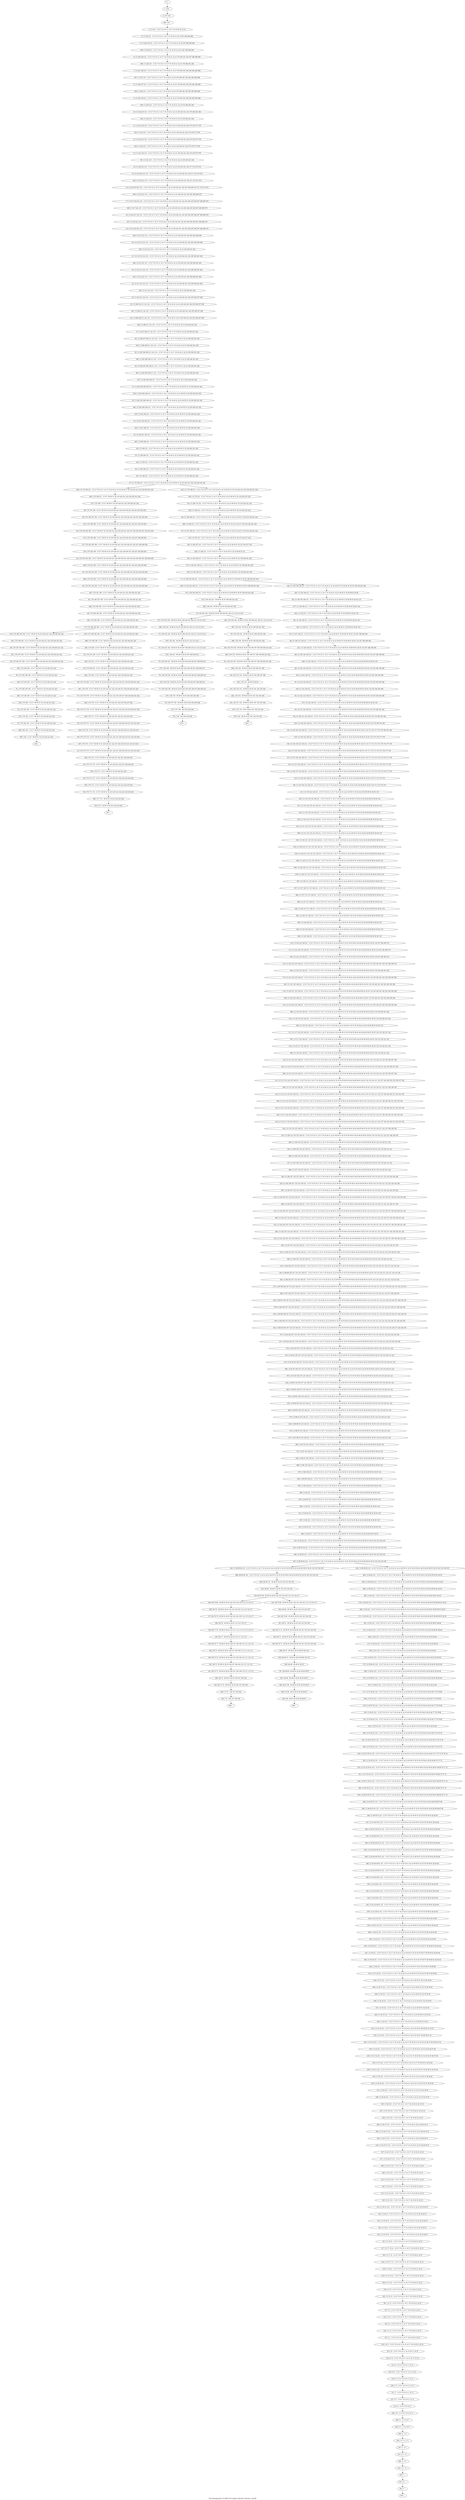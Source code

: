 digraph G {
graph [label="Tree-decomposition of width 9 for register allocator (function _atan2f)"]
0[label="0 | : "];
1[label="1 | 232 : "];
2[label="2 | 231 232 : "];
3[label="3 | 13 231 : 4 5 6 7 8 9 10 11 16 17 18 19 20 21 22 23 "];
4[label="4 | 13 230 231 : 4 5 6 7 8 9 10 11 16 17 18 19 20 21 22 23 287 288 289 290 "];
5[label="5 | 13 229 230 231 : 4 5 6 7 8 9 10 11 16 17 18 19 20 21 22 23 287 288 289 290 "];
6[label="6 | 13 228 229 231 : 4 5 6 7 8 9 10 11 16 17 18 19 20 21 22 23 279 280 281 282 287 288 289 290 "];
7[label="7 | 13 227 228 231 : 4 5 6 7 8 9 10 11 16 17 18 19 20 21 22 23 279 280 281 282 283 284 285 286 "];
8[label="8 | 13 226 227 231 : 4 5 6 7 8 9 10 11 16 17 18 19 20 21 22 23 279 280 281 282 283 284 285 286 "];
9[label="9 | 13 225 226 231 : 4 5 6 7 8 9 10 11 16 17 18 19 20 21 22 23 279 280 281 282 283 284 285 286 "];
10[label="10 | 13 224 225 231 : 4 5 6 7 8 9 10 11 16 17 18 19 20 21 22 23 239 240 241 242 279 280 281 282 "];
11[label="11 | 13 223 224 231 : 4 5 6 7 8 9 10 11 16 17 18 19 20 21 22 23 239 240 241 242 275 276 277 278 "];
12[label="12 | 13 222 223 231 : 4 5 6 7 8 9 10 11 16 17 18 19 20 21 22 23 239 240 241 242 275 276 277 278 "];
13[label="13 | 13 221 222 231 : 4 5 6 7 8 9 10 11 16 17 18 19 20 21 22 23 239 240 241 242 275 276 277 278 "];
14[label="14 | 13 220 221 231 : 4 5 6 7 8 9 10 11 16 17 18 19 20 21 22 23 239 240 241 242 271 272 273 274 "];
15[label="15 | 13 219 220 221 231 : 4 5 6 7 8 9 10 11 16 17 18 19 20 21 22 23 239 240 241 242 271 272 273 274 "];
16[label="16 | 13 218 219 221 231 : 4 5 6 7 8 9 10 11 16 17 18 19 20 21 22 23 239 240 241 242 267 268 269 270 271 272 273 274 "];
17[label="17 | 13 217 218 221 231 : 4 5 6 7 8 9 10 11 16 17 18 19 20 21 22 23 239 240 241 242 263 264 265 266 267 268 269 270 "];
18[label="18 | 13 216 217 221 231 : 4 5 6 7 8 9 10 11 16 17 18 19 20 21 22 23 239 240 241 242 263 264 265 266 267 268 269 270 "];
19[label="19 | 13 215 216 221 231 : 4 5 6 7 8 9 10 11 16 17 18 19 20 21 22 23 239 240 241 242 263 264 265 266 267 268 269 270 "];
20[label="20 | 13 214 215 221 231 : 4 5 6 7 8 9 10 11 16 17 18 19 20 21 22 23 239 240 241 242 263 264 265 266 "];
21[label="21 | 13 213 214 221 231 : 4 5 6 7 8 9 10 11 16 17 18 19 20 21 22 23 239 240 241 242 259 260 261 262 "];
22[label="22 | 13 212 213 221 231 : 4 5 6 7 8 9 10 11 16 17 18 19 20 21 22 23 239 240 241 242 259 260 261 262 "];
23[label="23 | 13 211 212 221 231 : 4 5 6 7 8 9 10 11 16 17 18 19 20 21 22 23 239 240 241 242 259 260 261 262 "];
24[label="24 | 13 210 211 221 231 : 4 5 6 7 8 9 10 11 16 17 18 19 20 21 22 23 239 240 241 242 255 256 257 258 "];
25[label="25 | 13 209 210 211 221 231 : 4 5 6 7 8 9 10 11 16 17 18 19 20 21 22 23 239 240 241 242 255 256 257 258 "];
26[label="26 | 13 208 209 211 221 231 : 4 5 6 7 8 9 10 11 16 17 18 19 20 21 22 23 239 240 241 242 255 256 257 258 "];
27[label="27 | 13 207 208 211 221 231 : 4 5 6 7 8 9 10 11 16 17 18 19 20 21 22 23 239 240 241 242 "];
28[label="28 | 13 206 207 208 211 221 231 : 4 5 6 7 8 9 10 11 16 17 18 19 20 21 22 23 239 240 241 242 "];
29[label="29 | 13 205 206 208 211 221 231 : 4 5 6 7 8 9 10 11 16 17 18 19 20 21 22 23 239 240 241 242 "];
30[label="30 | 13 204 205 206 208 211 231 : 4 5 6 7 8 9 10 11 16 17 18 19 20 21 22 23 239 240 241 242 "];
31[label="31 | 13 203 204 206 208 231 : 4 5 6 7 8 9 10 11 16 17 18 19 20 21 22 23 49 50 51 52 239 240 241 242 "];
32[label="32 | 13 202 203 206 208 231 : 4 5 6 7 8 9 10 11 16 17 18 19 20 21 22 23 49 50 51 52 239 240 241 242 "];
33[label="33 | 13 201 202 206 231 : 4 5 6 7 8 9 10 11 16 17 18 19 20 21 22 23 49 50 51 52 239 240 241 242 "];
34[label="34 | 13 200 201 206 231 : 4 5 6 7 8 9 10 11 16 17 18 19 20 21 22 23 49 50 51 52 239 240 241 242 "];
35[label="35 | 13 199 200 231 : 4 5 6 7 8 9 10 11 16 17 18 19 20 21 22 23 49 50 51 52 239 240 241 242 "];
36[label="36 | 13 198 199 231 : 4 5 6 7 8 9 10 11 16 17 18 19 20 21 22 23 49 50 51 52 239 240 241 242 "];
37[label="37 | 13 170 198 231 : 4 5 6 7 8 9 10 11 16 17 18 19 20 21 22 23 49 50 51 52 219 220 221 222 239 240 241 242 "];
38[label="38 | 170 197 198 : 4 5 6 7 49 50 51 52 219 220 221 222 239 240 241 242 251 252 253 254 "];
39[label="39 | 170 196 197 198 : 4 5 6 7 49 50 51 52 219 220 221 222 239 240 241 242 251 252 253 254 "];
40[label="40 | 170 195 196 198 : 4 5 6 7 49 50 51 52 219 220 221 222 239 240 241 242 247 248 249 250 251 252 253 254 "];
41[label="41 | 170 194 195 198 : 4 5 6 7 49 50 51 52 219 220 221 222 239 240 241 242 247 248 249 250 "];
42[label="42 | 170 193 194 198 : 4 5 6 7 49 50 51 52 219 220 221 222 239 240 241 242 243 244 245 246 247 248 249 250 "];
43[label="43 | 170 192 193 198 : 4 5 6 7 49 50 51 52 219 220 221 222 239 240 241 242 243 244 245 246 "];
44[label="44 | 170 191 192 198 : 4 5 6 7 49 50 51 52 219 220 221 222 239 240 241 242 243 244 245 246 "];
45[label="45 | 170 190 191 198 : 4 5 6 7 49 50 51 52 219 220 221 222 239 240 241 242 "];
46[label="46 | 170 189 190 198 : 4 5 6 7 49 50 51 52 219 220 221 222 239 240 241 242 "];
47[label="47 | 170 188 189 198 : 4 5 6 7 49 50 51 52 219 220 221 222 239 240 241 242 "];
48[label="48 | 170 187 188 189 : 4 5 6 7 49 50 51 52 219 220 221 222 239 240 241 242 "];
49[label="49 | 170 186 187 189 : 4 5 6 7 49 50 51 52 219 220 221 222 239 240 241 242 "];
50[label="50 | 170 185 186 189 : 4 5 6 7 49 50 51 52 219 220 221 222 "];
51[label="51 | 170 184 185 189 : 4 5 6 7 49 50 51 52 219 220 221 222 "];
52[label="52 | 170 183 184 : 4 5 6 7 49 50 51 52 219 220 221 222 "];
53[label="53 | 170 182 183 : 4 5 6 7 49 50 51 52 219 220 221 222 "];
54[label="54 | 170 181 198 : 4 5 6 7 49 50 51 52 219 220 221 222 239 240 241 242 "];
55[label="55 | 170 180 181 : 4 5 6 7 49 50 51 52 219 220 221 222 239 240 241 242 "];
56[label="56 | 170 179 180 : 4 5 6 7 49 50 51 52 219 220 221 222 235 236 237 238 239 240 241 242 "];
57[label="57 | 170 178 179 : 4 5 6 7 49 50 51 52 219 220 221 222 235 236 237 238 239 240 241 242 "];
58[label="58 | 170 177 178 : 4 5 6 7 49 50 51 52 219 220 221 222 231 232 233 234 235 236 237 238 "];
59[label="59 | 170 176 177 : 4 5 6 7 49 50 51 52 219 220 221 222 227 228 229 230 231 232 233 234 "];
60[label="60 | 170 175 176 : 4 5 6 7 49 50 51 52 219 220 221 222 227 228 229 230 231 232 233 234 "];
61[label="61 | 170 174 175 : 4 5 6 7 49 50 51 52 219 220 221 222 227 228 229 230 231 232 233 234 "];
62[label="62 | 170 173 174 : 4 5 6 7 49 50 51 52 219 220 221 222 227 228 229 230 "];
63[label="63 | 170 172 173 : 4 5 6 7 49 50 51 52 219 220 221 222 223 224 225 226 "];
64[label="64 | 170 171 172 : 4 5 6 7 49 50 51 52 219 220 221 222 223 224 225 226 "];
65[label="65 | 13 169 170 231 : 4 5 6 7 8 9 10 11 16 17 18 19 20 21 22 23 49 50 51 52 219 220 221 222 "];
66[label="66 | 13 168 169 231 : 4 5 6 7 8 9 10 11 16 17 18 19 20 21 22 23 49 50 51 52 215 216 217 218 219 220 221 222 "];
67[label="67 | 13 167 168 231 : 4 5 6 7 8 9 10 11 16 17 18 19 20 21 22 23 49 50 51 52 215 216 217 218 219 220 221 222 "];
68[label="68 | 13 166 167 231 : 4 5 6 7 8 9 10 11 16 17 18 19 20 21 22 23 49 50 51 52 215 216 217 218 "];
69[label="69 | 13 165 166 231 : 4 5 6 7 8 9 10 11 16 17 18 19 20 21 22 23 49 50 51 52 199 200 201 202 "];
70[label="70 | 13 164 165 166 231 : 4 5 6 7 8 9 10 11 16 17 18 19 20 21 22 23 49 50 51 52 199 200 201 202 "];
71[label="71 | 13 150 164 166 231 : 4 5 6 7 8 9 10 11 16 17 18 19 20 21 22 23 49 50 51 52 85 90 91 92 93 199 200 201 202 "];
72[label="72 | 150 163 164 : 85 90 91 92 93 199 200 201 202 211 212 213 214 "];
73[label="73 | 150 162 163 : 85 90 91 92 93 199 200 201 202 211 212 213 214 "];
74[label="74 | 150 161 162 : 85 90 91 92 93 207 208 209 210 211 212 213 214 "];
75[label="75 | 150 160 161 : 85 90 91 92 93 203 204 205 206 207 208 209 210 "];
76[label="76 | 150 159 160 : 85 90 91 92 93 203 204 205 206 207 208 209 210 "];
77[label="77 | 150 158 159 : 85 90 91 92 93 203 204 205 206 207 208 209 210 "];
78[label="78 | 150 157 158 : 85 90 91 92 93 203 204 205 206 "];
79[label="79 | 150 156 164 : 85 90 91 92 93 199 200 201 202 "];
80[label="80 | 150 155 156 : 85 90 91 92 93 195 196 197 198 199 200 201 202 "];
81[label="81 | 150 154 155 : 85 90 91 92 93 195 196 197 198 199 200 201 202 "];
82[label="82 | 150 153 154 : 85 90 91 92 93 195 196 197 198 "];
83[label="83 | 150 152 153 : 85 90 91 92 93 191 192 193 194 "];
84[label="84 | 150 151 152 : 85 90 91 92 93 191 192 193 194 "];
85[label="85 | 13 149 150 166 231 : 4 5 6 7 8 9 10 11 16 17 18 19 20 21 22 23 49 50 51 52 85 90 91 92 93 118 "];
86[label="86 | 13 148 149 231 : 4 5 6 7 8 9 10 11 16 17 18 19 20 21 22 23 49 50 51 52 85 90 91 92 93 118 "];
87[label="87 | 13 147 148 231 : 4 5 6 7 8 9 10 11 16 17 18 19 20 21 22 23 49 50 51 52 85 90 91 92 93 118 187 188 189 190 "];
88[label="88 | 13 146 147 148 231 : 4 5 6 7 8 9 10 11 16 17 18 19 20 21 22 23 49 50 51 52 85 90 91 92 93 118 187 188 189 190 "];
89[label="89 | 13 145 146 148 231 : 4 5 6 7 8 9 10 11 16 17 18 19 20 21 22 23 49 50 51 52 61 62 63 64 85 90 91 92 93 118 187 188 189 190 "];
90[label="90 | 13 144 145 148 231 : 4 5 6 7 8 9 10 11 16 17 18 19 20 21 22 23 49 50 51 52 61 62 63 64 85 90 91 92 93 118 183 184 185 186 "];
91[label="91 | 13 143 144 148 231 : 4 5 6 7 8 9 10 11 16 17 18 19 20 21 22 23 49 50 51 52 61 62 63 64 85 90 91 92 93 118 183 184 185 186 "];
92[label="92 | 13 142 143 148 231 : 4 5 6 7 8 9 10 11 16 17 18 19 20 21 22 23 49 50 51 52 61 62 63 64 85 90 91 92 93 118 183 184 185 186 "];
93[label="93 | 13 141 142 148 231 : 4 5 6 7 8 9 10 11 16 17 18 19 20 21 22 23 49 50 51 52 61 62 63 64 85 90 91 92 93 118 179 180 181 182 "];
94[label="94 | 13 140 141 142 148 231 : 4 5 6 7 8 9 10 11 16 17 18 19 20 21 22 23 49 50 51 52 61 62 63 64 85 90 91 92 93 118 179 180 181 182 "];
95[label="95 | 13 139 140 142 148 231 : 4 5 6 7 8 9 10 11 16 17 18 19 20 21 22 23 49 50 51 52 61 62 63 64 85 90 91 92 93 118 175 176 177 178 179 180 181 182 "];
96[label="96 | 13 138 139 142 148 231 : 4 5 6 7 8 9 10 11 16 17 18 19 20 21 22 23 49 50 51 52 61 62 63 64 85 90 91 92 93 118 171 172 173 174 175 176 177 178 "];
97[label="97 | 13 137 138 142 148 231 : 4 5 6 7 8 9 10 11 16 17 18 19 20 21 22 23 49 50 51 52 61 62 63 64 85 90 91 92 93 118 171 172 173 174 175 176 177 178 "];
98[label="98 | 13 136 137 142 148 231 : 4 5 6 7 8 9 10 11 16 17 18 19 20 21 22 23 49 50 51 52 61 62 63 64 85 90 91 92 93 118 171 172 173 174 175 176 177 178 "];
99[label="99 | 13 135 136 142 148 231 : 4 5 6 7 8 9 10 11 16 17 18 19 20 21 22 23 49 50 51 52 61 62 63 64 85 90 91 92 93 118 171 172 173 174 "];
100[label="100 | 13 134 135 142 148 231 : 4 5 6 7 8 9 10 11 16 17 18 19 20 21 22 23 49 50 51 52 61 62 63 64 85 90 91 92 93 118 "];
101[label="101 | 13 133 134 135 142 148 231 : 4 5 6 7 8 9 10 11 16 17 18 19 20 21 22 23 49 50 51 52 61 62 63 64 85 90 91 92 93 118 "];
102[label="102 | 13 132 133 135 142 148 231 : 4 5 6 7 8 9 10 11 16 17 18 19 20 21 22 23 49 50 51 52 61 62 63 64 85 90 91 92 93 118 "];
103[label="103 | 13 131 132 133 135 142 148 231 : 4 5 6 7 8 9 10 11 16 17 18 19 20 21 22 23 49 50 51 52 61 62 63 64 85 90 91 92 93 118 "];
104[label="104 | 13 130 131 133 135 142 148 231 : 4 5 6 7 8 9 10 11 16 17 18 19 20 21 22 23 49 50 51 52 61 62 63 64 85 90 91 92 93 118 "];
105[label="105 | 13 129 130 131 133 135 142 148 231 : 4 5 6 7 8 9 10 11 16 17 18 19 20 21 22 23 49 50 51 52 56 61 62 63 64 85 90 91 92 93 118 "];
106[label="106 | 13 128 129 131 133 135 148 231 : 4 5 6 7 8 9 10 11 16 17 18 19 20 21 22 23 49 50 51 52 55 56 61 62 63 64 85 90 91 92 93 118 "];
107[label="107 | 13 127 128 131 133 148 231 : 4 5 6 7 8 9 10 11 16 17 18 19 20 21 22 23 49 50 51 52 54 55 56 61 62 63 64 85 90 91 92 93 118 "];
108[label="108 | 13 126 127 131 148 231 : 4 5 6 7 8 9 10 11 16 17 18 19 20 21 22 23 49 50 51 52 53 54 55 56 61 62 63 64 85 90 91 92 93 118 "];
109[label="109 | 13 125 126 148 231 : 4 5 6 7 8 9 10 11 16 17 18 19 20 21 22 23 49 50 51 52 53 54 55 56 61 62 63 64 85 90 91 92 93 118 "];
110[label="110 | 13 124 125 148 231 : 4 5 6 7 8 9 10 11 16 17 18 19 20 21 22 23 49 50 51 52 53 54 55 56 61 62 63 64 85 90 91 92 93 118 167 168 169 170 "];
111[label="111 | 13 123 124 125 148 231 : 4 5 6 7 8 9 10 11 16 17 18 19 20 21 22 23 49 50 51 52 53 54 55 56 61 62 63 64 85 90 91 92 93 118 167 168 169 170 "];
112[label="112 | 13 122 123 125 148 231 : 4 5 6 7 8 9 10 11 16 17 18 19 20 21 22 23 49 50 51 52 53 54 55 56 61 62 63 64 85 90 91 92 93 118 159 160 161 162 167 168 169 170 "];
113[label="113 | 13 121 122 125 148 231 : 4 5 6 7 8 9 10 11 16 17 18 19 20 21 22 23 49 50 51 52 53 54 55 56 61 62 63 64 85 90 91 92 93 118 159 160 161 162 163 164 165 166 "];
114[label="114 | 13 120 121 125 148 231 : 4 5 6 7 8 9 10 11 16 17 18 19 20 21 22 23 49 50 51 52 53 54 55 56 61 62 63 64 85 90 91 92 93 118 159 160 161 162 163 164 165 166 "];
115[label="115 | 13 119 120 125 148 231 : 4 5 6 7 8 9 10 11 16 17 18 19 20 21 22 23 49 50 51 52 53 54 55 56 61 62 63 64 85 90 91 92 93 118 159 160 161 162 163 164 165 166 "];
116[label="116 | 13 118 119 125 148 231 : 4 5 6 7 8 9 10 11 16 17 18 19 20 21 22 23 49 50 51 52 53 54 55 56 61 62 63 64 85 90 91 92 93 118 159 160 161 162 "];
117[label="117 | 13 117 118 125 148 231 : 4 5 6 7 8 9 10 11 16 17 18 19 20 21 22 23 49 50 51 52 53 54 55 56 61 62 63 64 85 90 91 92 93 118 119 120 121 122 "];
118[label="118 | 13 116 117 125 148 231 : 4 5 6 7 8 9 10 11 16 17 18 19 20 21 22 23 49 50 51 52 53 54 55 56 61 62 63 64 85 90 91 92 93 118 119 120 121 122 "];
119[label="119 | 13 115 116 125 148 231 : 4 5 6 7 8 9 10 11 16 17 18 19 20 21 22 23 49 50 51 52 53 54 55 56 61 62 63 64 85 90 91 92 93 118 119 120 121 122 155 156 157 158 "];
120[label="120 | 13 114 115 116 125 148 231 : 4 5 6 7 8 9 10 11 16 17 18 19 20 21 22 23 49 50 51 52 53 54 55 56 61 62 63 64 85 90 91 92 93 118 119 120 121 122 155 156 157 158 "];
121[label="121 | 13 113 114 116 125 148 231 : 4 5 6 7 8 9 10 11 16 17 18 19 20 21 22 23 49 50 51 52 53 54 55 56 61 62 63 64 85 90 91 92 93 118 119 120 121 122 147 148 149 150 155 156 157 158 "];
122[label="122 | 13 112 113 116 125 148 231 : 4 5 6 7 8 9 10 11 16 17 18 19 20 21 22 23 49 50 51 52 53 54 55 56 61 62 63 64 85 90 91 92 93 118 119 120 121 122 147 148 149 150 151 152 153 154 "];
123[label="123 | 13 111 112 116 125 148 231 : 4 5 6 7 8 9 10 11 16 17 18 19 20 21 22 23 49 50 51 52 53 54 55 56 61 62 63 64 85 90 91 92 93 118 119 120 121 122 147 148 149 150 151 152 153 154 "];
124[label="124 | 13 110 111 116 125 148 231 : 4 5 6 7 8 9 10 11 16 17 18 19 20 21 22 23 49 50 51 52 53 54 55 56 61 62 63 64 85 90 91 92 93 118 119 120 121 122 147 148 149 150 151 152 153 154 "];
125[label="125 | 13 109 110 116 125 148 231 : 4 5 6 7 8 9 10 11 16 17 18 19 20 21 22 23 49 50 51 52 53 54 55 56 61 62 63 64 85 90 91 92 93 118 119 120 121 122 147 148 149 150 "];
126[label="126 | 13 108 109 116 125 148 231 : 4 5 6 7 8 9 10 11 16 17 18 19 20 21 22 23 49 50 51 52 53 54 55 56 61 62 63 64 85 90 91 92 93 118 119 120 121 122 "];
127[label="127 | 13 107 108 116 125 148 231 : 4 5 6 7 8 9 10 11 16 17 18 19 20 21 22 23 49 50 51 52 53 54 55 56 61 62 63 64 85 90 91 92 93 118 119 120 121 122 "];
128[label="128 | 13 106 107 116 125 148 231 : 4 5 6 7 8 9 10 11 16 17 18 19 20 21 22 23 49 50 51 52 53 54 55 56 61 62 63 64 85 90 91 92 93 118 119 120 121 122 143 144 145 146 "];
129[label="129 | 13 105 106 107 116 125 148 231 : 4 5 6 7 8 9 10 11 16 17 18 19 20 21 22 23 49 50 51 52 53 54 55 56 61 62 63 64 85 90 91 92 93 118 119 120 121 122 143 144 145 146 "];
130[label="130 | 13 104 105 107 116 125 148 231 : 4 5 6 7 8 9 10 11 16 17 18 19 20 21 22 23 49 50 51 52 53 54 55 56 61 62 63 64 85 90 91 92 93 118 119 120 121 122 135 136 137 138 143 144 145 146 "];
131[label="131 | 13 103 104 107 116 125 148 231 : 4 5 6 7 8 9 10 11 16 17 18 19 20 21 22 23 49 50 51 52 53 54 55 56 61 62 63 64 85 90 91 92 93 118 119 120 121 122 135 136 137 138 139 140 141 142 "];
132[label="132 | 13 102 103 107 116 125 148 231 : 4 5 6 7 8 9 10 11 16 17 18 19 20 21 22 23 49 50 51 52 53 54 55 56 61 62 63 64 85 90 91 92 93 118 119 120 121 122 135 136 137 138 139 140 141 142 "];
133[label="133 | 13 101 102 107 116 125 148 231 : 4 5 6 7 8 9 10 11 16 17 18 19 20 21 22 23 49 50 51 52 53 54 55 56 61 62 63 64 85 90 91 92 93 118 119 120 121 122 135 136 137 138 139 140 141 142 "];
134[label="134 | 13 100 101 107 116 125 148 231 : 4 5 6 7 8 9 10 11 16 17 18 19 20 21 22 23 49 50 51 52 53 54 55 56 61 62 63 64 85 90 91 92 93 118 119 120 121 122 135 136 137 138 "];
135[label="135 | 13 99 100 107 116 125 148 231 : 4 5 6 7 8 9 10 11 16 17 18 19 20 21 22 23 49 50 51 52 53 54 55 56 61 62 63 64 85 90 91 92 93 118 119 120 121 122 131 132 133 134 "];
136[label="136 | 13 98 99 100 107 116 125 148 231 : 4 5 6 7 8 9 10 11 16 17 18 19 20 21 22 23 49 50 51 52 53 54 55 56 61 62 63 64 85 90 91 92 93 118 119 120 121 122 131 132 133 134 "];
137[label="137 | 13 97 98 100 107 116 125 148 231 : 4 5 6 7 8 9 10 11 16 17 18 19 20 21 22 23 49 50 51 52 53 54 55 56 61 62 63 64 85 90 91 92 93 118 119 120 121 122 127 128 129 130 131 132 133 134 "];
138[label="138 | 13 96 97 100 107 116 125 148 231 : 4 5 6 7 8 9 10 11 16 17 18 19 20 21 22 23 49 50 51 52 53 54 55 56 61 62 63 64 85 90 91 92 93 118 119 120 121 122 123 124 125 126 127 128 129 130 "];
139[label="139 | 13 95 96 100 107 116 125 148 231 : 4 5 6 7 8 9 10 11 16 17 18 19 20 21 22 23 49 50 51 52 53 54 55 56 61 62 63 64 85 90 91 92 93 118 119 120 121 122 123 124 125 126 127 128 129 130 "];
140[label="140 | 13 94 95 100 107 116 125 148 231 : 4 5 6 7 8 9 10 11 16 17 18 19 20 21 22 23 49 50 51 52 53 54 55 56 61 62 63 64 85 90 91 92 93 118 119 120 121 122 123 124 125 126 127 128 129 130 "];
141[label="141 | 13 93 94 100 107 116 125 148 231 : 4 5 6 7 8 9 10 11 16 17 18 19 20 21 22 23 49 50 51 52 53 54 55 56 61 62 63 64 85 90 91 92 93 118 119 120 121 122 123 124 125 126 "];
142[label="142 | 13 92 93 100 107 116 125 148 231 : 4 5 6 7 8 9 10 11 16 17 18 19 20 21 22 23 49 50 51 52 53 54 55 56 61 62 63 64 85 90 91 92 93 118 119 120 121 122 "];
143[label="143 | 13 91 92 93 100 107 116 125 148 231 : 4 5 6 7 8 9 10 11 16 17 18 19 20 21 22 23 49 50 51 52 53 54 55 56 61 62 63 64 85 90 91 92 93 118 119 120 121 122 "];
144[label="144 | 13 90 91 93 100 107 125 148 231 : 4 5 6 7 8 9 10 11 16 17 18 19 20 21 22 23 49 50 51 52 53 54 55 56 61 62 63 64 85 90 91 92 93 118 119 120 121 122 "];
145[label="145 | 13 89 90 93 100 125 148 231 : 4 5 6 7 8 9 10 11 16 17 18 19 20 21 22 23 49 50 51 52 53 54 55 56 61 62 63 64 85 90 91 92 93 118 119 120 121 122 "];
146[label="146 | 13 88 89 93 125 148 231 : 4 5 6 7 8 9 10 11 16 17 18 19 20 21 22 23 49 50 51 52 53 54 55 56 61 62 63 64 85 90 91 92 93 118 119 120 121 122 "];
147[label="147 | 13 87 88 93 125 148 231 : 4 5 6 7 8 9 10 11 16 17 18 19 20 21 22 23 49 50 51 52 53 54 55 56 61 62 63 64 85 90 91 92 93 118 119 120 121 122 "];
148[label="148 | 13 86 87 125 148 231 : 4 5 6 7 8 9 10 11 16 17 18 19 20 21 22 23 49 50 51 52 53 54 55 56 61 62 63 64 85 90 91 92 93 118 "];
149[label="149 | 13 85 86 148 231 : 4 5 6 7 8 9 10 11 16 17 18 19 20 21 22 23 49 50 51 52 53 54 55 56 61 62 63 64 85 90 91 92 93 118 "];
150[label="150 | 13 84 85 231 : 4 5 6 7 8 9 10 11 16 17 18 19 20 21 22 23 49 50 51 52 53 54 55 56 61 62 63 64 85 90 91 92 93 118 "];
151[label="151 | 13 83 84 231 : 4 5 6 7 8 9 10 11 16 17 18 19 20 21 22 23 49 50 51 52 53 54 55 56 61 62 63 64 85 90 91 92 93 118 "];
152[label="152 | 13 82 83 231 : 4 5 6 7 8 9 10 11 16 17 18 19 20 21 22 23 49 50 51 52 53 54 55 56 61 62 63 64 85 90 91 92 93 118 "];
153[label="153 | 13 81 82 231 : 4 5 6 7 8 9 10 11 16 17 18 19 20 21 22 23 49 50 51 52 53 54 55 56 61 62 63 64 85 90 91 92 93 102 103 104 105 "];
154[label="154 | 13 80 81 82 231 : 4 5 6 7 8 9 10 11 16 17 18 19 20 21 22 23 49 50 51 52 53 54 55 56 61 62 63 64 85 90 91 92 93 102 103 104 105 "];
155[label="155 | 13 66 80 82 231 : 4 5 6 7 8 9 10 11 16 17 18 19 20 21 22 23 49 50 51 52 53 54 55 56 61 62 63 64 85 90 91 92 93 102 103 104 105 "];
156[label="156 | 66 79 80 : 85 90 91 92 93 102 103 104 105 114 115 116 117 "];
157[label="157 | 66 78 79 : 85 90 91 92 93 102 103 104 105 114 115 116 117 "];
158[label="158 | 66 77 78 : 85 90 91 92 93 110 111 112 113 114 115 116 117 "];
159[label="159 | 66 76 77 : 85 90 91 92 93 106 107 108 109 110 111 112 113 "];
160[label="160 | 66 75 76 : 85 90 91 92 93 106 107 108 109 110 111 112 113 "];
161[label="161 | 66 74 75 : 85 90 91 92 93 106 107 108 109 110 111 112 113 "];
162[label="162 | 66 73 74 : 85 90 91 92 93 106 107 108 109 "];
163[label="163 | 66 72 80 : 85 90 91 92 93 102 103 104 105 "];
164[label="164 | 66 71 72 : 85 90 91 92 93 98 99 100 101 102 103 104 105 "];
165[label="165 | 66 70 71 : 85 90 91 92 93 98 99 100 101 102 103 104 105 "];
166[label="166 | 66 69 70 : 85 90 91 92 93 98 99 100 101 "];
167[label="167 | 66 68 69 : 85 90 91 92 93 94 95 96 97 "];
168[label="168 | 66 67 68 : 85 90 91 92 93 94 95 96 97 "];
169[label="169 | 13 65 66 82 231 : 4 5 6 7 8 9 10 11 16 17 18 19 20 21 22 23 49 50 51 52 53 54 55 56 61 62 63 64 85 90 91 92 93 "];
170[label="170 | 13 64 65 231 : 4 5 6 7 8 9 10 11 16 17 18 19 20 21 22 23 49 50 51 52 53 54 55 56 61 62 63 64 85 86 87 88 89 90 91 92 93 "];
171[label="171 | 13 63 64 231 : 4 5 6 7 8 9 10 11 16 17 18 19 20 21 22 23 49 50 51 52 53 54 55 56 61 62 63 64 85 86 87 88 89 90 91 92 93 "];
172[label="172 | 13 62 63 231 : 4 5 6 7 8 9 10 11 16 17 18 19 20 21 22 23 49 50 51 52 53 54 55 56 61 62 63 64 85 86 87 88 89 "];
173[label="173 | 13 61 62 231 : 4 5 6 7 8 9 10 11 16 17 18 19 20 21 22 23 49 50 51 52 53 54 55 56 61 62 63 64 85 "];
174[label="174 | 13 60 61 231 : 4 5 6 7 8 9 10 11 16 17 18 19 20 21 22 23 49 50 51 52 53 54 55 56 61 62 63 64 81 82 83 84 "];
175[label="175 | 13 59 60 61 231 : 4 5 6 7 8 9 10 11 16 17 18 19 20 21 22 23 49 50 51 52 53 54 55 56 61 62 63 64 81 82 83 84 "];
176[label="176 | 13 58 59 61 231 : 4 5 6 7 8 9 10 11 16 17 18 19 20 21 22 23 49 50 51 52 53 54 55 56 61 62 63 64 81 82 83 84 "];
177[label="177 | 13 57 58 61 231 : 4 5 6 7 8 9 10 11 16 17 18 19 20 21 22 23 49 50 51 52 53 54 55 56 61 62 63 64 77 78 79 80 "];
178[label="178 | 13 56 57 61 231 : 4 5 6 7 8 9 10 11 16 17 18 19 20 21 22 23 49 50 51 52 53 54 55 56 61 62 63 64 77 78 79 80 "];
179[label="179 | 13 55 56 61 231 : 4 5 6 7 8 9 10 11 16 17 18 19 20 21 22 23 49 50 51 52 53 54 55 56 61 62 63 64 77 78 79 80 "];
180[label="180 | 13 54 55 61 231 : 4 5 6 7 8 9 10 11 16 17 18 19 20 21 22 23 49 50 51 52 53 54 55 56 61 62 63 64 73 74 75 76 "];
181[label="181 | 13 53 54 55 61 231 : 4 5 6 7 8 9 10 11 16 17 18 19 20 21 22 23 49 50 51 52 53 54 55 56 61 62 63 64 73 74 75 76 "];
182[label="182 | 13 52 53 55 61 231 : 4 5 6 7 8 9 10 11 16 17 18 19 20 21 22 23 49 50 51 52 53 54 55 56 61 62 63 64 69 70 71 72 73 74 75 76 "];
183[label="183 | 13 51 52 55 61 231 : 4 5 6 7 8 9 10 11 16 17 18 19 20 21 22 23 49 50 51 52 53 54 55 56 61 62 63 64 65 66 67 68 69 70 71 72 "];
184[label="184 | 13 50 51 55 61 231 : 4 5 6 7 8 9 10 11 16 17 18 19 20 21 22 23 49 50 51 52 53 54 55 56 61 62 63 64 65 66 67 68 69 70 71 72 "];
185[label="185 | 13 49 50 55 61 231 : 4 5 6 7 8 9 10 11 16 17 18 19 20 21 22 23 49 50 51 52 53 54 55 56 61 62 63 64 65 66 67 68 69 70 71 72 "];
186[label="186 | 13 48 49 55 61 231 : 4 5 6 7 8 9 10 11 16 17 18 19 20 21 22 23 49 50 51 52 53 54 55 56 61 62 63 64 65 66 67 68 "];
187[label="187 | 13 47 48 55 61 231 : 4 5 6 7 8 9 10 11 16 17 18 19 20 21 22 23 49 50 51 52 53 54 55 56 61 62 63 64 "];
188[label="188 | 13 46 47 48 55 61 231 : 4 5 6 7 8 9 10 11 16 17 18 19 20 21 22 23 49 50 51 52 53 54 55 56 61 62 63 64 "];
189[label="189 | 13 45 46 48 55 61 231 : 4 5 6 7 8 9 10 11 16 17 18 19 20 21 22 23 49 50 51 52 53 54 55 56 61 62 63 64 "];
190[label="190 | 13 44 45 46 48 55 61 231 : 4 5 6 7 8 9 10 11 16 17 18 19 20 21 22 23 49 50 51 52 53 54 55 56 61 62 63 64 "];
191[label="191 | 13 43 44 46 48 61 231 : 4 5 6 7 8 9 10 11 16 17 18 19 20 21 22 23 49 50 51 52 53 54 55 56 61 62 63 64 "];
192[label="192 | 13 42 43 46 61 231 : 4 5 6 7 8 9 10 11 16 17 18 19 20 21 22 23 49 50 51 52 53 54 55 56 61 62 63 64 "];
193[label="193 | 13 41 42 46 61 231 : 4 5 6 7 8 9 10 11 16 17 18 19 20 21 22 23 49 50 51 52 53 54 55 56 61 62 63 64 "];
194[label="194 | 13 40 41 61 231 : 4 5 6 7 8 9 10 11 16 17 18 19 20 21 22 23 49 50 51 52 53 54 55 56 61 62 63 64 "];
195[label="195 | 13 39 40 231 : 4 5 6 7 8 9 10 11 16 17 18 19 20 21 22 23 49 50 51 52 53 54 55 56 57 58 59 60 61 62 63 64 "];
196[label="196 | 13 38 39 231 : 4 5 6 7 8 9 10 11 16 17 18 19 20 21 22 23 49 50 51 52 53 54 55 56 57 58 59 60 61 62 63 64 "];
197[label="197 | 13 37 38 231 : 4 5 6 7 8 9 10 11 16 17 18 19 20 21 22 23 49 50 51 52 53 54 55 56 57 58 59 60 "];
198[label="198 | 13 36 37 231 : 4 5 6 7 8 9 10 11 16 17 18 19 20 21 22 23 49 50 51 52 53 54 55 56 "];
199[label="199 | 13 35 36 231 : 4 5 6 7 8 9 10 11 16 17 18 19 20 21 22 23 49 50 51 52 53 54 55 "];
200[label="200 | 13 34 35 231 : 4 5 6 7 8 9 10 11 16 17 18 19 20 21 22 23 49 50 51 52 53 54 "];
201[label="201 | 13 33 34 231 : 4 5 6 7 8 9 10 11 16 17 18 19 20 21 22 23 45 46 47 48 49 50 51 52 53 "];
202[label="202 | 13 32 33 231 : 4 5 6 7 8 9 10 11 16 17 18 19 20 21 22 23 37 38 39 40 41 42 43 44 45 46 47 48 49 50 51 52 "];
203[label="203 | 13 31 32 231 : 4 5 6 7 8 9 10 11 16 17 18 19 20 21 22 23 32 37 38 39 40 41 42 43 44 45 46 47 48 "];
204[label="204 | 13 30 31 231 : 4 5 6 7 8 9 10 11 16 17 18 19 20 21 22 23 32 33 34 35 36 37 38 39 40 41 42 43 44 "];
205[label="205 | 13 29 30 231 : 4 5 6 7 8 9 10 11 16 17 18 19 20 21 22 23 32 33 34 35 36 37 38 39 40 "];
206[label="206 | 13 28 29 231 : 4 5 6 7 8 9 10 11 16 17 18 19 20 21 22 23 32 33 34 35 36 "];
207[label="207 | 13 27 28 231 : 4 5 6 7 8 9 10 11 16 17 18 19 20 21 22 23 32 "];
208[label="208 | 13 26 27 231 : 4 5 6 7 8 9 10 11 16 17 18 19 20 21 22 23 28 29 30 31 "];
209[label="209 | 13 25 26 27 231 : 4 5 6 7 8 9 10 11 16 17 18 19 20 21 22 23 28 29 30 31 "];
210[label="210 | 13 24 25 27 231 : 4 5 6 7 8 9 10 11 16 17 18 19 20 21 22 23 28 29 30 31 "];
211[label="211 | 13 23 24 27 231 : 4 5 6 7 8 9 10 11 16 17 18 19 20 21 22 23 "];
212[label="212 | 13 22 23 231 : 4 5 6 7 8 9 10 11 16 17 18 19 20 21 22 23 "];
213[label="213 | 13 21 22 231 : 4 5 6 7 8 9 10 11 16 17 18 19 20 21 22 23 "];
214[label="214 | 13 20 21 231 : 4 5 6 7 8 9 10 11 16 17 18 19 20 21 22 23 24 25 26 27 "];
215[label="215 | 13 19 20 21 : 4 5 6 7 8 9 10 11 16 17 18 19 20 21 22 23 24 25 26 27 "];
216[label="216 | 13 18 19 21 : 4 5 6 7 8 9 10 11 16 17 18 19 20 21 22 23 24 25 26 27 "];
217[label="217 | 13 17 18 21 : 4 5 6 7 8 9 10 11 16 17 18 19 20 21 22 23 "];
218[label="218 | 13 16 17 21 : 4 5 6 7 8 9 10 11 16 17 18 19 20 21 22 23 "];
219[label="219 | 13 15 16 21 : 4 5 6 7 8 9 10 11 16 17 18 19 20 21 22 23 "];
220[label="220 | 13 14 15 : 4 5 6 7 8 9 10 11 16 17 18 19 20 21 22 23 "];
221[label="221 | 12 13 : 4 5 6 7 8 9 10 11 16 17 18 19 20 21 22 23 "];
222[label="222 | 11 12 : 4 5 6 7 8 9 10 11 16 17 18 19 20 21 22 23 "];
223[label="223 | 10 11 : 4 5 6 7 8 9 10 11 14 15 16 17 18 19 20 21 22 23 "];
224[label="224 | 9 10 : 4 5 6 7 8 9 10 11 14 15 16 17 18 19 "];
225[label="225 | 8 9 : 4 5 6 7 8 9 10 11 12 13 14 15 "];
226[label="226 | 7 8 : 4 5 6 7 8 9 10 11 12 13 "];
227[label="227 | 6 7 : 4 5 6 7 8 9 10 11 12 13 "];
228[label="228 | 5 6 : 2 3 4 5 6 7 8 9 10 11 "];
229[label="229 | 4 5 : 2 3 4 5 6 7 "];
230[label="230 | 3 4 : 0 1 2 3 "];
231[label="231 | 2 3 : 0 1 "];
232[label="232 | 1 2 : 0 1 "];
233[label="233 | 0 1 : "];
234[label="234 | 170 188 189 198 : 4 5 6 7 49 50 51 52 219 220 221 222 239 240 241 242 "];
235[label="235 | 170 188 189 198 : 4 5 6 7 49 50 51 52 219 220 221 222 239 240 241 242 "];
236[label="236 | 13 170 198 231 : 4 5 6 7 8 9 10 11 16 17 18 19 20 21 22 23 49 50 51 52 219 220 221 222 239 240 241 242 "];
237[label="237 | 150 163 164 : 85 90 91 92 93 199 200 201 202 211 212 213 214 "];
238[label="238 | 150 163 164 : 85 90 91 92 93 199 200 201 202 211 212 213 214 "];
239[label="239 | 13 150 164 166 231 : 4 5 6 7 8 9 10 11 16 17 18 19 20 21 22 23 49 50 51 52 85 90 91 92 93 199 200 201 202 "];
240[label="240 | 66 79 80 : 85 90 91 92 93 102 103 104 105 114 115 116 117 "];
241[label="241 | 66 79 80 : 85 90 91 92 93 102 103 104 105 114 115 116 117 "];
242[label="242 | 13 66 80 82 231 : 4 5 6 7 8 9 10 11 16 17 18 19 20 21 22 23 49 50 51 52 53 54 55 56 61 62 63 64 85 90 91 92 93 102 103 104 105 "];
243[label="243 | 13 66 80 82 231 : 4 5 6 7 8 9 10 11 16 17 18 19 20 21 22 23 49 50 51 52 53 54 55 56 61 62 63 64 85 90 91 92 93 102 103 104 105 "];
244[label="244 | 13 150 164 166 231 : 4 5 6 7 8 9 10 11 16 17 18 19 20 21 22 23 49 50 51 52 85 90 91 92 93 199 200 201 202 "];
245[label="245 | 13 170 198 231 : 4 5 6 7 8 9 10 11 16 17 18 19 20 21 22 23 49 50 51 52 219 220 221 222 239 240 241 242 "];
246[label="246 | : "];
247[label="247 | 170 183 : 4 5 6 7 49 50 51 52 219 220 221 222 "];
248[label="248 | 170 184 : 4 5 6 7 49 50 51 52 219 220 221 222 "];
249[label="249 | 170 185 189 : 4 5 6 7 49 50 51 52 219 220 221 222 "];
250[label="250 | 170 186 189 : 4 5 6 7 49 50 51 52 219 220 221 222 "];
251[label="251 | 170 187 189 : 4 5 6 7 49 50 51 52 219 220 221 222 239 240 241 242 "];
252[label="252 | 170 188 189 : 4 5 6 7 49 50 51 52 219 220 221 222 239 240 241 242 "];
253[label="253 | : "];
254[label="254 | 170 172 : 4 5 6 7 49 50 51 52 219 220 221 222 223 224 225 226 "];
255[label="255 | 170 173 : 4 5 6 7 49 50 51 52 219 220 221 222 "];
256[label="256 | 170 174 : 4 5 6 7 49 50 51 52 219 220 221 222 227 228 229 230 "];
257[label="257 | 170 175 : 4 5 6 7 49 50 51 52 219 220 221 222 227 228 229 230 231 232 233 234 "];
258[label="258 | 170 176 : 4 5 6 7 49 50 51 52 219 220 221 222 227 228 229 230 231 232 233 234 "];
259[label="259 | 170 177 : 4 5 6 7 49 50 51 52 219 220 221 222 231 232 233 234 "];
260[label="260 | 170 178 : 4 5 6 7 49 50 51 52 219 220 221 222 235 236 237 238 "];
261[label="261 | 170 179 : 4 5 6 7 49 50 51 52 219 220 221 222 235 236 237 238 239 240 241 242 "];
262[label="262 | 170 180 : 4 5 6 7 49 50 51 52 219 220 221 222 239 240 241 242 "];
263[label="263 | 170 181 : 4 5 6 7 49 50 51 52 219 220 221 222 239 240 241 242 "];
264[label="264 | 170 198 : 4 5 6 7 49 50 51 52 219 220 221 222 239 240 241 242 "];
265[label="265 | 170 189 198 : 4 5 6 7 49 50 51 52 219 220 221 222 239 240 241 242 "];
266[label="266 | 170 190 198 : 4 5 6 7 49 50 51 52 219 220 221 222 239 240 241 242 "];
267[label="267 | 170 191 198 : 4 5 6 7 49 50 51 52 219 220 221 222 239 240 241 242 "];
268[label="268 | 170 192 198 : 4 5 6 7 49 50 51 52 219 220 221 222 239 240 241 242 243 244 245 246 "];
269[label="269 | 170 193 198 : 4 5 6 7 49 50 51 52 219 220 221 222 239 240 241 242 243 244 245 246 "];
270[label="270 | 170 194 198 : 4 5 6 7 49 50 51 52 219 220 221 222 239 240 241 242 247 248 249 250 "];
271[label="271 | 170 195 198 : 4 5 6 7 49 50 51 52 219 220 221 222 239 240 241 242 247 248 249 250 "];
272[label="272 | 170 196 198 : 4 5 6 7 49 50 51 52 219 220 221 222 239 240 241 242 251 252 253 254 "];
273[label="273 | 170 198 : 4 5 6 7 49 50 51 52 219 220 221 222 239 240 241 242 "];
274[label="274 | : "];
275[label="275 | 150 158 : 85 90 91 92 93 203 204 205 206 "];
276[label="276 | 150 159 : 85 90 91 92 93 203 204 205 206 207 208 209 210 "];
277[label="277 | 150 160 : 85 90 91 92 93 203 204 205 206 207 208 209 210 "];
278[label="278 | 150 161 : 85 90 91 92 93 207 208 209 210 "];
279[label="279 | 150 162 : 85 90 91 92 93 211 212 213 214 "];
280[label="280 | 150 163 : 85 90 91 92 93 199 200 201 202 211 212 213 214 "];
281[label="281 | : "];
282[label="282 | 150 152 : 85 90 91 92 93 191 192 193 194 "];
283[label="283 | 150 153 : 85 90 91 92 93 "];
284[label="284 | 150 154 : 85 90 91 92 93 195 196 197 198 "];
285[label="285 | 150 155 : 85 90 91 92 93 195 196 197 198 199 200 201 202 "];
286[label="286 | 150 156 : 85 90 91 92 93 199 200 201 202 "];
287[label="287 | 150 164 : 85 90 91 92 93 199 200 201 202 "];
288[label="288 | 150 164 : 85 90 91 92 93 199 200 201 202 "];
289[label="289 | : "];
290[label="290 | 66 74 : 85 90 91 92 93 106 107 108 109 "];
291[label="291 | 66 75 : 85 90 91 92 93 106 107 108 109 110 111 112 113 "];
292[label="292 | 66 76 : 85 90 91 92 93 106 107 108 109 110 111 112 113 "];
293[label="293 | 66 77 : 85 90 91 92 93 110 111 112 113 "];
294[label="294 | 66 78 : 85 90 91 92 93 114 115 116 117 "];
295[label="295 | 66 79 : 85 90 91 92 93 102 103 104 105 114 115 116 117 "];
296[label="296 | : "];
297[label="297 | 66 68 : 85 90 91 92 93 94 95 96 97 "];
298[label="298 | 66 69 : 85 90 91 92 93 "];
299[label="299 | 66 70 : 85 90 91 92 93 98 99 100 101 "];
300[label="300 | 66 71 : 85 90 91 92 93 98 99 100 101 102 103 104 105 "];
301[label="301 | 66 72 : 85 90 91 92 93 102 103 104 105 "];
302[label="302 | 66 80 : 85 90 91 92 93 102 103 104 105 "];
303[label="303 | 66 80 : 85 90 91 92 93 102 103 104 105 "];
304[label="304 | : "];
305[label="305 | 1 : "];
306[label="306 | 2 : 0 1 "];
307[label="307 | 3 : 0 1 "];
308[label="308 | 4 : 2 3 "];
309[label="309 | 5 : 2 3 4 5 6 7 "];
310[label="310 | 6 : 4 5 6 7 8 9 10 11 "];
311[label="311 | 7 : 4 5 6 7 8 9 10 11 12 13 "];
312[label="312 | 8 : 4 5 6 7 8 9 10 11 12 13 "];
313[label="313 | 9 : 4 5 6 7 8 9 10 11 14 15 "];
314[label="314 | 10 : 4 5 6 7 8 9 10 11 14 15 16 17 18 19 "];
315[label="315 | 11 : 4 5 6 7 8 9 10 11 16 17 18 19 20 21 22 23 "];
316[label="316 | 12 : 4 5 6 7 8 9 10 11 16 17 18 19 20 21 22 23 "];
317[label="317 | 13 : 4 5 6 7 8 9 10 11 16 17 18 19 20 21 22 23 "];
318[label="318 | 13 15 : 4 5 6 7 8 9 10 11 16 17 18 19 20 21 22 23 "];
319[label="319 | 13 16 21 : 4 5 6 7 8 9 10 11 16 17 18 19 20 21 22 23 "];
320[label="320 | 13 17 21 : 4 5 6 7 8 9 10 11 16 17 18 19 20 21 22 23 "];
321[label="321 | 13 18 21 : 4 5 6 7 8 9 10 11 16 17 18 19 20 21 22 23 "];
322[label="322 | 13 19 21 : 4 5 6 7 8 9 10 11 16 17 18 19 20 21 22 23 24 25 26 27 "];
323[label="323 | 13 20 21 : 4 5 6 7 8 9 10 11 16 17 18 19 20 21 22 23 24 25 26 27 "];
324[label="324 | 13 21 231 : 4 5 6 7 8 9 10 11 16 17 18 19 20 21 22 23 "];
325[label="325 | 13 22 231 : 4 5 6 7 8 9 10 11 16 17 18 19 20 21 22 23 "];
326[label="326 | 13 23 231 : 4 5 6 7 8 9 10 11 16 17 18 19 20 21 22 23 "];
327[label="327 | 13 24 27 231 : 4 5 6 7 8 9 10 11 16 17 18 19 20 21 22 23 "];
328[label="328 | 13 25 27 231 : 4 5 6 7 8 9 10 11 16 17 18 19 20 21 22 23 28 29 30 31 "];
329[label="329 | 13 27 231 : 4 5 6 7 8 9 10 11 16 17 18 19 20 21 22 23 "];
330[label="330 | 13 28 231 : 4 5 6 7 8 9 10 11 16 17 18 19 20 21 22 23 32 "];
331[label="331 | 13 29 231 : 4 5 6 7 8 9 10 11 16 17 18 19 20 21 22 23 32 33 34 35 36 "];
332[label="332 | 13 30 231 : 4 5 6 7 8 9 10 11 16 17 18 19 20 21 22 23 32 33 34 35 36 37 38 39 40 "];
333[label="333 | 13 31 231 : 4 5 6 7 8 9 10 11 16 17 18 19 20 21 22 23 32 37 38 39 40 41 42 43 44 "];
334[label="334 | 13 32 231 : 4 5 6 7 8 9 10 11 16 17 18 19 20 21 22 23 37 38 39 40 41 42 43 44 45 46 47 48 "];
335[label="335 | 13 33 231 : 4 5 6 7 8 9 10 11 16 17 18 19 20 21 22 23 45 46 47 48 49 50 51 52 "];
336[label="336 | 13 34 231 : 4 5 6 7 8 9 10 11 16 17 18 19 20 21 22 23 49 50 51 52 53 "];
337[label="337 | 13 35 231 : 4 5 6 7 8 9 10 11 16 17 18 19 20 21 22 23 49 50 51 52 53 54 "];
338[label="338 | 13 36 231 : 4 5 6 7 8 9 10 11 16 17 18 19 20 21 22 23 49 50 51 52 53 54 55 "];
339[label="339 | 13 37 231 : 4 5 6 7 8 9 10 11 16 17 18 19 20 21 22 23 49 50 51 52 53 54 55 56 "];
340[label="340 | 13 38 231 : 4 5 6 7 8 9 10 11 16 17 18 19 20 21 22 23 49 50 51 52 53 54 55 56 57 58 59 60 "];
341[label="341 | 13 39 231 : 4 5 6 7 8 9 10 11 16 17 18 19 20 21 22 23 49 50 51 52 53 54 55 56 57 58 59 60 61 62 63 64 "];
342[label="342 | 13 40 231 : 4 5 6 7 8 9 10 11 16 17 18 19 20 21 22 23 49 50 51 52 53 54 55 56 61 62 63 64 "];
343[label="343 | 13 41 61 231 : 4 5 6 7 8 9 10 11 16 17 18 19 20 21 22 23 49 50 51 52 53 54 55 56 61 62 63 64 "];
344[label="344 | 13 42 46 61 231 : 4 5 6 7 8 9 10 11 16 17 18 19 20 21 22 23 49 50 51 52 53 54 55 56 61 62 63 64 "];
345[label="345 | 13 43 46 61 231 : 4 5 6 7 8 9 10 11 16 17 18 19 20 21 22 23 49 50 51 52 53 54 55 56 61 62 63 64 "];
346[label="346 | 13 44 46 48 61 231 : 4 5 6 7 8 9 10 11 16 17 18 19 20 21 22 23 49 50 51 52 53 54 55 56 61 62 63 64 "];
347[label="347 | 13 46 48 55 61 231 : 4 5 6 7 8 9 10 11 16 17 18 19 20 21 22 23 49 50 51 52 53 54 55 56 61 62 63 64 "];
348[label="348 | 13 48 55 61 231 : 4 5 6 7 8 9 10 11 16 17 18 19 20 21 22 23 49 50 51 52 53 54 55 56 61 62 63 64 "];
349[label="349 | 13 49 55 61 231 : 4 5 6 7 8 9 10 11 16 17 18 19 20 21 22 23 49 50 51 52 53 54 55 56 61 62 63 64 65 66 67 68 "];
350[label="350 | 13 50 55 61 231 : 4 5 6 7 8 9 10 11 16 17 18 19 20 21 22 23 49 50 51 52 53 54 55 56 61 62 63 64 65 66 67 68 69 70 71 72 "];
351[label="351 | 13 51 55 61 231 : 4 5 6 7 8 9 10 11 16 17 18 19 20 21 22 23 49 50 51 52 53 54 55 56 61 62 63 64 65 66 67 68 69 70 71 72 "];
352[label="352 | 13 52 55 61 231 : 4 5 6 7 8 9 10 11 16 17 18 19 20 21 22 23 49 50 51 52 53 54 55 56 61 62 63 64 69 70 71 72 "];
353[label="353 | 13 53 55 61 231 : 4 5 6 7 8 9 10 11 16 17 18 19 20 21 22 23 49 50 51 52 53 54 55 56 61 62 63 64 73 74 75 76 "];
354[label="354 | 13 55 61 231 : 4 5 6 7 8 9 10 11 16 17 18 19 20 21 22 23 49 50 51 52 53 54 55 56 61 62 63 64 "];
355[label="355 | 13 56 61 231 : 4 5 6 7 8 9 10 11 16 17 18 19 20 21 22 23 49 50 51 52 53 54 55 56 61 62 63 64 77 78 79 80 "];
356[label="356 | 13 57 61 231 : 4 5 6 7 8 9 10 11 16 17 18 19 20 21 22 23 49 50 51 52 53 54 55 56 61 62 63 64 77 78 79 80 "];
357[label="357 | 13 58 61 231 : 4 5 6 7 8 9 10 11 16 17 18 19 20 21 22 23 49 50 51 52 53 54 55 56 61 62 63 64 "];
358[label="358 | 13 59 61 231 : 4 5 6 7 8 9 10 11 16 17 18 19 20 21 22 23 49 50 51 52 53 54 55 56 61 62 63 64 81 82 83 84 "];
359[label="359 | 13 61 231 : 4 5 6 7 8 9 10 11 16 17 18 19 20 21 22 23 49 50 51 52 53 54 55 56 61 62 63 64 "];
360[label="360 | 13 62 231 : 4 5 6 7 8 9 10 11 16 17 18 19 20 21 22 23 49 50 51 52 53 54 55 56 61 62 63 64 85 "];
361[label="361 | 13 63 231 : 4 5 6 7 8 9 10 11 16 17 18 19 20 21 22 23 49 50 51 52 53 54 55 56 61 62 63 64 85 86 87 88 89 "];
362[label="362 | 13 64 231 : 4 5 6 7 8 9 10 11 16 17 18 19 20 21 22 23 49 50 51 52 53 54 55 56 61 62 63 64 85 86 87 88 89 90 91 92 93 "];
363[label="363 | 13 65 231 : 4 5 6 7 8 9 10 11 16 17 18 19 20 21 22 23 49 50 51 52 53 54 55 56 61 62 63 64 85 90 91 92 93 "];
364[label="364 | 13 66 82 231 : 4 5 6 7 8 9 10 11 16 17 18 19 20 21 22 23 49 50 51 52 53 54 55 56 61 62 63 64 85 90 91 92 93 "];
365[label="365 | 13 80 82 231 : 4 5 6 7 8 9 10 11 16 17 18 19 20 21 22 23 49 50 51 52 53 54 55 56 61 62 63 64 85 90 91 92 93 102 103 104 105 "];
366[label="366 | 13 82 231 : 4 5 6 7 8 9 10 11 16 17 18 19 20 21 22 23 49 50 51 52 53 54 55 56 61 62 63 64 85 90 91 92 93 "];
367[label="367 | 13 83 231 : 4 5 6 7 8 9 10 11 16 17 18 19 20 21 22 23 49 50 51 52 53 54 55 56 61 62 63 64 85 90 91 92 93 118 "];
368[label="368 | 13 84 231 : 4 5 6 7 8 9 10 11 16 17 18 19 20 21 22 23 49 50 51 52 53 54 55 56 61 62 63 64 85 90 91 92 93 118 "];
369[label="369 | 13 85 231 : 4 5 6 7 8 9 10 11 16 17 18 19 20 21 22 23 49 50 51 52 53 54 55 56 61 62 63 64 85 90 91 92 93 118 "];
370[label="370 | 13 86 148 231 : 4 5 6 7 8 9 10 11 16 17 18 19 20 21 22 23 49 50 51 52 53 54 55 56 61 62 63 64 85 90 91 92 93 118 "];
371[label="371 | 13 87 125 148 231 : 4 5 6 7 8 9 10 11 16 17 18 19 20 21 22 23 49 50 51 52 53 54 55 56 61 62 63 64 85 90 91 92 93 118 "];
372[label="372 | 13 88 93 125 148 231 : 4 5 6 7 8 9 10 11 16 17 18 19 20 21 22 23 49 50 51 52 53 54 55 56 61 62 63 64 85 90 91 92 93 118 119 120 121 122 "];
373[label="373 | 13 89 93 125 148 231 : 4 5 6 7 8 9 10 11 16 17 18 19 20 21 22 23 49 50 51 52 53 54 55 56 61 62 63 64 85 90 91 92 93 118 119 120 121 122 "];
374[label="374 | 13 90 93 100 125 148 231 : 4 5 6 7 8 9 10 11 16 17 18 19 20 21 22 23 49 50 51 52 53 54 55 56 61 62 63 64 85 90 91 92 93 118 119 120 121 122 "];
375[label="375 | 13 91 93 100 107 125 148 231 : 4 5 6 7 8 9 10 11 16 17 18 19 20 21 22 23 49 50 51 52 53 54 55 56 61 62 63 64 85 90 91 92 93 118 119 120 121 122 "];
376[label="376 | 13 93 100 107 116 125 148 231 : 4 5 6 7 8 9 10 11 16 17 18 19 20 21 22 23 49 50 51 52 53 54 55 56 61 62 63 64 85 90 91 92 93 118 119 120 121 122 "];
377[label="377 | 13 94 100 107 116 125 148 231 : 4 5 6 7 8 9 10 11 16 17 18 19 20 21 22 23 49 50 51 52 53 54 55 56 61 62 63 64 85 90 91 92 93 118 119 120 121 122 123 124 125 126 "];
378[label="378 | 13 95 100 107 116 125 148 231 : 4 5 6 7 8 9 10 11 16 17 18 19 20 21 22 23 49 50 51 52 53 54 55 56 61 62 63 64 85 90 91 92 93 118 119 120 121 122 123 124 125 126 127 128 129 130 "];
379[label="379 | 13 96 100 107 116 125 148 231 : 4 5 6 7 8 9 10 11 16 17 18 19 20 21 22 23 49 50 51 52 53 54 55 56 61 62 63 64 85 90 91 92 93 118 119 120 121 122 123 124 125 126 127 128 129 130 "];
380[label="380 | 13 97 100 107 116 125 148 231 : 4 5 6 7 8 9 10 11 16 17 18 19 20 21 22 23 49 50 51 52 53 54 55 56 61 62 63 64 85 90 91 92 93 118 119 120 121 122 127 128 129 130 "];
381[label="381 | 13 98 100 107 116 125 148 231 : 4 5 6 7 8 9 10 11 16 17 18 19 20 21 22 23 49 50 51 52 53 54 55 56 61 62 63 64 85 90 91 92 93 118 119 120 121 122 131 132 133 134 "];
382[label="382 | 13 100 107 116 125 148 231 : 4 5 6 7 8 9 10 11 16 17 18 19 20 21 22 23 49 50 51 52 53 54 55 56 61 62 63 64 85 90 91 92 93 118 119 120 121 122 "];
383[label="383 | 13 101 107 116 125 148 231 : 4 5 6 7 8 9 10 11 16 17 18 19 20 21 22 23 49 50 51 52 53 54 55 56 61 62 63 64 85 90 91 92 93 118 119 120 121 122 135 136 137 138 "];
384[label="384 | 13 102 107 116 125 148 231 : 4 5 6 7 8 9 10 11 16 17 18 19 20 21 22 23 49 50 51 52 53 54 55 56 61 62 63 64 85 90 91 92 93 118 119 120 121 122 135 136 137 138 139 140 141 142 "];
385[label="385 | 13 103 107 116 125 148 231 : 4 5 6 7 8 9 10 11 16 17 18 19 20 21 22 23 49 50 51 52 53 54 55 56 61 62 63 64 85 90 91 92 93 118 119 120 121 122 135 136 137 138 139 140 141 142 "];
386[label="386 | 13 104 107 116 125 148 231 : 4 5 6 7 8 9 10 11 16 17 18 19 20 21 22 23 49 50 51 52 53 54 55 56 61 62 63 64 85 90 91 92 93 118 119 120 121 122 135 136 137 138 "];
387[label="387 | 13 105 107 116 125 148 231 : 4 5 6 7 8 9 10 11 16 17 18 19 20 21 22 23 49 50 51 52 53 54 55 56 61 62 63 64 85 90 91 92 93 118 119 120 121 122 143 144 145 146 "];
388[label="388 | 13 107 116 125 148 231 : 4 5 6 7 8 9 10 11 16 17 18 19 20 21 22 23 49 50 51 52 53 54 55 56 61 62 63 64 85 90 91 92 93 118 119 120 121 122 "];
389[label="389 | 13 108 116 125 148 231 : 4 5 6 7 8 9 10 11 16 17 18 19 20 21 22 23 49 50 51 52 53 54 55 56 61 62 63 64 85 90 91 92 93 118 119 120 121 122 "];
390[label="390 | 13 109 116 125 148 231 : 4 5 6 7 8 9 10 11 16 17 18 19 20 21 22 23 49 50 51 52 53 54 55 56 61 62 63 64 85 90 91 92 93 118 119 120 121 122 "];
391[label="391 | 13 110 116 125 148 231 : 4 5 6 7 8 9 10 11 16 17 18 19 20 21 22 23 49 50 51 52 53 54 55 56 61 62 63 64 85 90 91 92 93 118 119 120 121 122 147 148 149 150 "];
392[label="392 | 13 111 116 125 148 231 : 4 5 6 7 8 9 10 11 16 17 18 19 20 21 22 23 49 50 51 52 53 54 55 56 61 62 63 64 85 90 91 92 93 118 119 120 121 122 147 148 149 150 151 152 153 154 "];
393[label="393 | 13 112 116 125 148 231 : 4 5 6 7 8 9 10 11 16 17 18 19 20 21 22 23 49 50 51 52 53 54 55 56 61 62 63 64 85 90 91 92 93 118 119 120 121 122 147 148 149 150 151 152 153 154 "];
394[label="394 | 13 113 116 125 148 231 : 4 5 6 7 8 9 10 11 16 17 18 19 20 21 22 23 49 50 51 52 53 54 55 56 61 62 63 64 85 90 91 92 93 118 119 120 121 122 147 148 149 150 "];
395[label="395 | 13 114 116 125 148 231 : 4 5 6 7 8 9 10 11 16 17 18 19 20 21 22 23 49 50 51 52 53 54 55 56 61 62 63 64 85 90 91 92 93 118 119 120 121 122 155 156 157 158 "];
396[label="396 | 13 116 125 148 231 : 4 5 6 7 8 9 10 11 16 17 18 19 20 21 22 23 49 50 51 52 53 54 55 56 61 62 63 64 85 90 91 92 93 118 119 120 121 122 "];
397[label="397 | 13 117 125 148 231 : 4 5 6 7 8 9 10 11 16 17 18 19 20 21 22 23 49 50 51 52 53 54 55 56 61 62 63 64 85 90 91 92 93 118 119 120 121 122 "];
398[label="398 | 13 118 125 148 231 : 4 5 6 7 8 9 10 11 16 17 18 19 20 21 22 23 49 50 51 52 53 54 55 56 61 62 63 64 85 90 91 92 93 118 "];
399[label="399 | 13 119 125 148 231 : 4 5 6 7 8 9 10 11 16 17 18 19 20 21 22 23 49 50 51 52 53 54 55 56 61 62 63 64 85 90 91 92 93 118 159 160 161 162 "];
400[label="400 | 13 120 125 148 231 : 4 5 6 7 8 9 10 11 16 17 18 19 20 21 22 23 49 50 51 52 53 54 55 56 61 62 63 64 85 90 91 92 93 118 159 160 161 162 163 164 165 166 "];
401[label="401 | 13 121 125 148 231 : 4 5 6 7 8 9 10 11 16 17 18 19 20 21 22 23 49 50 51 52 53 54 55 56 61 62 63 64 85 90 91 92 93 118 159 160 161 162 163 164 165 166 "];
402[label="402 | 13 122 125 148 231 : 4 5 6 7 8 9 10 11 16 17 18 19 20 21 22 23 49 50 51 52 53 54 55 56 61 62 63 64 85 90 91 92 93 118 159 160 161 162 "];
403[label="403 | 13 123 125 148 231 : 4 5 6 7 8 9 10 11 16 17 18 19 20 21 22 23 49 50 51 52 53 54 55 56 61 62 63 64 85 90 91 92 93 118 167 168 169 170 "];
404[label="404 | 13 125 148 231 : 4 5 6 7 8 9 10 11 16 17 18 19 20 21 22 23 49 50 51 52 53 54 55 56 61 62 63 64 85 90 91 92 93 118 "];
405[label="405 | 13 126 148 231 : 4 5 6 7 8 9 10 11 16 17 18 19 20 21 22 23 49 50 51 52 53 54 55 56 61 62 63 64 85 90 91 92 93 118 "];
406[label="406 | 13 127 131 148 231 : 4 5 6 7 8 9 10 11 16 17 18 19 20 21 22 23 49 50 51 52 54 55 56 61 62 63 64 85 90 91 92 93 118 "];
407[label="407 | 13 128 131 133 148 231 : 4 5 6 7 8 9 10 11 16 17 18 19 20 21 22 23 49 50 51 52 55 56 61 62 63 64 85 90 91 92 93 118 "];
408[label="408 | 13 129 131 133 135 148 231 : 4 5 6 7 8 9 10 11 16 17 18 19 20 21 22 23 49 50 51 52 56 61 62 63 64 85 90 91 92 93 118 "];
409[label="409 | 13 131 133 135 142 148 231 : 4 5 6 7 8 9 10 11 16 17 18 19 20 21 22 23 49 50 51 52 61 62 63 64 85 90 91 92 93 118 "];
410[label="410 | 13 133 135 142 148 231 : 4 5 6 7 8 9 10 11 16 17 18 19 20 21 22 23 49 50 51 52 61 62 63 64 85 90 91 92 93 118 "];
411[label="411 | 13 135 142 148 231 : 4 5 6 7 8 9 10 11 16 17 18 19 20 21 22 23 49 50 51 52 61 62 63 64 85 90 91 92 93 118 "];
412[label="412 | 13 136 142 148 231 : 4 5 6 7 8 9 10 11 16 17 18 19 20 21 22 23 49 50 51 52 61 62 63 64 85 90 91 92 93 118 171 172 173 174 "];
413[label="413 | 13 137 142 148 231 : 4 5 6 7 8 9 10 11 16 17 18 19 20 21 22 23 49 50 51 52 61 62 63 64 85 90 91 92 93 118 171 172 173 174 175 176 177 178 "];
414[label="414 | 13 138 142 148 231 : 4 5 6 7 8 9 10 11 16 17 18 19 20 21 22 23 49 50 51 52 61 62 63 64 85 90 91 92 93 118 171 172 173 174 175 176 177 178 "];
415[label="415 | 13 139 142 148 231 : 4 5 6 7 8 9 10 11 16 17 18 19 20 21 22 23 49 50 51 52 61 62 63 64 85 90 91 92 93 118 175 176 177 178 "];
416[label="416 | 13 140 142 148 231 : 4 5 6 7 8 9 10 11 16 17 18 19 20 21 22 23 49 50 51 52 61 62 63 64 85 90 91 92 93 118 179 180 181 182 "];
417[label="417 | 13 142 148 231 : 4 5 6 7 8 9 10 11 16 17 18 19 20 21 22 23 49 50 51 52 61 62 63 64 85 90 91 92 93 118 "];
418[label="418 | 13 143 148 231 : 4 5 6 7 8 9 10 11 16 17 18 19 20 21 22 23 49 50 51 52 61 62 63 64 85 90 91 92 93 118 183 184 185 186 "];
419[label="419 | 13 144 148 231 : 4 5 6 7 8 9 10 11 16 17 18 19 20 21 22 23 49 50 51 52 61 62 63 64 85 90 91 92 93 118 183 184 185 186 "];
420[label="420 | 13 145 148 231 : 4 5 6 7 8 9 10 11 16 17 18 19 20 21 22 23 49 50 51 52 61 62 63 64 85 90 91 92 93 118 "];
421[label="421 | 13 146 148 231 : 4 5 6 7 8 9 10 11 16 17 18 19 20 21 22 23 49 50 51 52 85 90 91 92 93 118 187 188 189 190 "];
422[label="422 | 13 148 231 : 4 5 6 7 8 9 10 11 16 17 18 19 20 21 22 23 49 50 51 52 85 90 91 92 93 118 "];
423[label="423 | 13 149 231 : 4 5 6 7 8 9 10 11 16 17 18 19 20 21 22 23 49 50 51 52 85 90 91 92 93 118 "];
424[label="424 | 13 150 166 231 : 4 5 6 7 8 9 10 11 16 17 18 19 20 21 22 23 49 50 51 52 85 90 91 92 93 "];
425[label="425 | 13 164 166 231 : 4 5 6 7 8 9 10 11 16 17 18 19 20 21 22 23 49 50 51 52 199 200 201 202 "];
426[label="426 | 13 166 231 : 4 5 6 7 8 9 10 11 16 17 18 19 20 21 22 23 49 50 51 52 "];
427[label="427 | 13 167 231 : 4 5 6 7 8 9 10 11 16 17 18 19 20 21 22 23 49 50 51 52 215 216 217 218 "];
428[label="428 | 13 168 231 : 4 5 6 7 8 9 10 11 16 17 18 19 20 21 22 23 49 50 51 52 215 216 217 218 219 220 221 222 "];
429[label="429 | 13 169 231 : 4 5 6 7 8 9 10 11 16 17 18 19 20 21 22 23 49 50 51 52 219 220 221 222 "];
430[label="430 | 13 170 231 : 4 5 6 7 8 9 10 11 16 17 18 19 20 21 22 23 49 50 51 52 219 220 221 222 "];
431[label="431 | 13 198 231 : 4 5 6 7 8 9 10 11 16 17 18 19 20 21 22 23 49 50 51 52 239 240 241 242 "];
432[label="432 | 13 199 231 : 4 5 6 7 8 9 10 11 16 17 18 19 20 21 22 23 49 50 51 52 239 240 241 242 "];
433[label="433 | 13 200 231 : 4 5 6 7 8 9 10 11 16 17 18 19 20 21 22 23 49 50 51 52 239 240 241 242 "];
434[label="434 | 13 201 206 231 : 4 5 6 7 8 9 10 11 16 17 18 19 20 21 22 23 49 50 51 52 239 240 241 242 "];
435[label="435 | 13 202 206 231 : 4 5 6 7 8 9 10 11 16 17 18 19 20 21 22 23 49 50 51 52 239 240 241 242 "];
436[label="436 | 13 203 206 208 231 : 4 5 6 7 8 9 10 11 16 17 18 19 20 21 22 23 49 50 51 52 239 240 241 242 "];
437[label="437 | 13 204 206 208 231 : 4 5 6 7 8 9 10 11 16 17 18 19 20 21 22 23 239 240 241 242 "];
438[label="438 | 13 205 206 208 211 231 : 4 5 6 7 8 9 10 11 16 17 18 19 20 21 22 23 239 240 241 242 "];
439[label="439 | 13 206 208 211 221 231 : 4 5 6 7 8 9 10 11 16 17 18 19 20 21 22 23 239 240 241 242 "];
440[label="440 | 13 208 211 221 231 : 4 5 6 7 8 9 10 11 16 17 18 19 20 21 22 23 239 240 241 242 "];
441[label="441 | 13 209 211 221 231 : 4 5 6 7 8 9 10 11 16 17 18 19 20 21 22 23 239 240 241 242 255 256 257 258 "];
442[label="442 | 13 211 221 231 : 4 5 6 7 8 9 10 11 16 17 18 19 20 21 22 23 239 240 241 242 "];
443[label="443 | 13 212 221 231 : 4 5 6 7 8 9 10 11 16 17 18 19 20 21 22 23 239 240 241 242 259 260 261 262 "];
444[label="444 | 13 213 221 231 : 4 5 6 7 8 9 10 11 16 17 18 19 20 21 22 23 239 240 241 242 259 260 261 262 "];
445[label="445 | 13 214 221 231 : 4 5 6 7 8 9 10 11 16 17 18 19 20 21 22 23 239 240 241 242 "];
446[label="446 | 13 215 221 231 : 4 5 6 7 8 9 10 11 16 17 18 19 20 21 22 23 239 240 241 242 263 264 265 266 "];
447[label="447 | 13 216 221 231 : 4 5 6 7 8 9 10 11 16 17 18 19 20 21 22 23 239 240 241 242 263 264 265 266 267 268 269 270 "];
448[label="448 | 13 217 221 231 : 4 5 6 7 8 9 10 11 16 17 18 19 20 21 22 23 239 240 241 242 263 264 265 266 267 268 269 270 "];
449[label="449 | 13 218 221 231 : 4 5 6 7 8 9 10 11 16 17 18 19 20 21 22 23 239 240 241 242 267 268 269 270 "];
450[label="450 | 13 219 221 231 : 4 5 6 7 8 9 10 11 16 17 18 19 20 21 22 23 239 240 241 242 271 272 273 274 "];
451[label="451 | 13 221 231 : 4 5 6 7 8 9 10 11 16 17 18 19 20 21 22 23 239 240 241 242 "];
452[label="452 | 13 222 231 : 4 5 6 7 8 9 10 11 16 17 18 19 20 21 22 23 239 240 241 242 275 276 277 278 "];
453[label="453 | 13 223 231 : 4 5 6 7 8 9 10 11 16 17 18 19 20 21 22 23 239 240 241 242 275 276 277 278 "];
454[label="454 | 13 224 231 : 4 5 6 7 8 9 10 11 16 17 18 19 20 21 22 23 239 240 241 242 "];
455[label="455 | 13 225 231 : 4 5 6 7 8 9 10 11 16 17 18 19 20 21 22 23 279 280 281 282 "];
456[label="456 | 13 226 231 : 4 5 6 7 8 9 10 11 16 17 18 19 20 21 22 23 279 280 281 282 283 284 285 286 "];
457[label="457 | 13 227 231 : 4 5 6 7 8 9 10 11 16 17 18 19 20 21 22 23 279 280 281 282 283 284 285 286 "];
458[label="458 | 13 228 231 : 4 5 6 7 8 9 10 11 16 17 18 19 20 21 22 23 279 280 281 282 "];
459[label="459 | 13 229 231 : 4 5 6 7 8 9 10 11 16 17 18 19 20 21 22 23 287 288 289 290 "];
460[label="460 | 231 : "];
461[label="461 | 13 204 206 208 211 231 : 4 5 6 7 8 9 10 11 16 17 18 19 20 21 22 23 239 240 241 242 "];
462[label="462 | 13 202 206 208 231 : 4 5 6 7 8 9 10 11 16 17 18 19 20 21 22 23 49 50 51 52 239 240 241 242 "];
463[label="463 | 13 200 206 231 : 4 5 6 7 8 9 10 11 16 17 18 19 20 21 22 23 49 50 51 52 239 240 241 242 "];
464[label="464 | 170 198 231 : 4 5 6 7 49 50 51 52 219 220 221 222 239 240 241 242 "];
465[label="465 | 170 184 189 : 4 5 6 7 49 50 51 52 219 220 221 222 "];
466[label="466 | 182 183 : 4 5 6 7 49 50 51 52 219 220 221 222 "];
467[label="467 | 183 : 4 5 6 7 49 50 51 52 219 220 221 222 "];
468[label="468 | 170 189 198 : 4 5 6 7 49 50 51 52 219 220 221 222 239 240 241 242 "];
469[label="469 | 171 172 : 49 50 51 52 223 224 225 226 "];
470[label="470 | 172 : 49 50 51 52 223 224 225 226 "];
471[label="471 | 150 164 166 231 : 4 5 6 7 8 9 10 11 20 21 22 23 49 50 51 52 85 90 91 92 93 199 200 201 202 "];
472[label="472 | 150 164 231 : 85 90 91 92 93 199 200 201 202 "];
473[label="473 | 157 158 : 203 204 205 206 "];
474[label="474 | 158 : 203 204 205 206 "];
475[label="475 | 151 152 : 90 91 92 93 191 192 193 194 "];
476[label="476 | 152 : 90 91 92 93 191 192 193 194 "];
477[label="477 | 13 149 166 231 : 4 5 6 7 8 9 10 11 16 17 18 19 20 21 22 23 49 50 51 52 85 90 91 92 93 118 "];
478[label="478 | 13 129 131 133 135 142 148 231 : 4 5 6 7 8 9 10 11 16 17 18 19 20 21 22 23 49 50 51 52 56 61 62 63 64 85 90 91 92 93 118 "];
479[label="479 | 13 128 131 133 135 148 231 : 4 5 6 7 8 9 10 11 16 17 18 19 20 21 22 23 49 50 51 52 55 56 61 62 63 64 85 90 91 92 93 118 "];
480[label="480 | 13 127 131 133 148 231 : 4 5 6 7 8 9 10 11 16 17 18 19 20 21 22 23 49 50 51 52 54 55 56 61 62 63 64 85 90 91 92 93 118 "];
481[label="481 | 13 126 131 148 231 : 4 5 6 7 8 9 10 11 16 17 18 19 20 21 22 23 49 50 51 52 53 54 55 56 61 62 63 64 85 90 91 92 93 118 "];
482[label="482 | 13 91 93 100 107 116 125 148 231 : 4 5 6 7 8 9 10 11 16 17 18 19 20 21 22 23 49 50 51 52 53 54 55 56 61 62 63 64 85 90 91 92 93 118 119 120 121 122 "];
483[label="483 | 13 90 93 100 107 125 148 231 : 4 5 6 7 8 9 10 11 16 17 18 19 20 21 22 23 49 50 51 52 53 54 55 56 61 62 63 64 85 90 91 92 93 118 119 120 121 122 "];
484[label="484 | 13 89 93 100 125 148 231 : 4 5 6 7 8 9 10 11 16 17 18 19 20 21 22 23 49 50 51 52 53 54 55 56 61 62 63 64 85 90 91 92 93 118 119 120 121 122 "];
485[label="485 | 13 87 93 125 148 231 : 4 5 6 7 8 9 10 11 16 17 18 19 20 21 22 23 49 50 51 52 53 54 55 56 61 62 63 64 85 90 91 92 93 118 "];
486[label="486 | 13 86 125 148 231 : 4 5 6 7 8 9 10 11 16 17 18 19 20 21 22 23 49 50 51 52 53 54 55 56 61 62 63 64 85 90 91 92 93 118 "];
487[label="487 | 13 85 148 231 : 4 5 6 7 8 9 10 11 16 17 18 19 20 21 22 23 49 50 51 52 53 54 55 56 61 62 63 64 85 90 91 92 93 118 "];
488[label="488 | 66 80 82 231 : 4 5 6 7 8 9 10 11 20 21 22 23 49 50 51 52 53 54 55 56 61 62 63 64 85 90 91 92 93 102 103 104 105 "];
489[label="489 | 66 80 231 : 85 90 91 92 93 102 103 104 105 "];
490[label="490 | 73 74 : 106 107 108 109 "];
491[label="491 | 74 : 106 107 108 109 "];
492[label="492 | 67 68 : 90 91 92 93 94 95 96 97 "];
493[label="493 | 68 : 90 91 92 93 94 95 96 97 "];
494[label="494 | 13 65 82 231 : 4 5 6 7 8 9 10 11 16 17 18 19 20 21 22 23 49 50 51 52 53 54 55 56 61 62 63 64 85 90 91 92 93 "];
495[label="495 | 13 44 46 48 55 61 231 : 4 5 6 7 8 9 10 11 16 17 18 19 20 21 22 23 49 50 51 52 53 54 55 56 61 62 63 64 "];
496[label="496 | 13 43 46 48 61 231 : 4 5 6 7 8 9 10 11 16 17 18 19 20 21 22 23 49 50 51 52 53 54 55 56 61 62 63 64 "];
497[label="497 | 13 41 46 61 231 : 4 5 6 7 8 9 10 11 16 17 18 19 20 21 22 23 49 50 51 52 53 54 55 56 61 62 63 64 "];
498[label="498 | 13 40 61 231 : 4 5 6 7 8 9 10 11 16 17 18 19 20 21 22 23 49 50 51 52 53 54 55 56 61 62 63 64 "];
499[label="499 | 13 23 27 231 : 4 5 6 7 8 9 10 11 16 17 18 19 20 21 22 23 "];
500[label="500 | 13 15 21 : 4 5 6 7 8 9 10 11 16 17 18 19 20 21 22 23 "];
501[label="501 | 13 15 : 4 5 6 7 8 9 10 11 16 17 18 19 20 21 22 23 "];
502[label="502 | 1 : "];
0->1 ;
1->2 ;
3->4 ;
4->5 ;
14->15 ;
24->25 ;
27->28 ;
38->39 ;
69->70 ;
87->88 ;
93->94 ;
100->101 ;
102->103 ;
104->105 ;
110->111 ;
119->120 ;
128->129 ;
135->136 ;
142->143 ;
153->154 ;
174->175 ;
180->181 ;
187->188 ;
189->190 ;
208->209 ;
47->234 ;
47->235 ;
37->236 ;
72->237 ;
72->238 ;
71->239 ;
156->240 ;
156->241 ;
155->242 ;
155->243 ;
71->244 ;
37->245 ;
247->53 ;
52->247 ;
248->52 ;
249->51 ;
50->249 ;
250->50 ;
49->250 ;
251->49 ;
48->251 ;
252->48 ;
234->252 ;
254->64 ;
63->254 ;
255->63 ;
62->255 ;
256->62 ;
61->256 ;
257->61 ;
60->257 ;
258->60 ;
59->258 ;
259->59 ;
58->259 ;
260->58 ;
57->260 ;
261->57 ;
56->261 ;
262->56 ;
55->262 ;
263->55 ;
54->263 ;
264->54 ;
265->47 ;
46->265 ;
266->46 ;
45->266 ;
267->45 ;
44->267 ;
268->44 ;
43->268 ;
269->43 ;
42->269 ;
270->42 ;
41->270 ;
271->41 ;
40->271 ;
272->40 ;
39->272 ;
273->38 ;
275->78 ;
77->275 ;
276->77 ;
76->276 ;
277->76 ;
75->277 ;
278->75 ;
74->278 ;
279->74 ;
73->279 ;
280->73 ;
237->280 ;
282->84 ;
83->282 ;
283->83 ;
82->283 ;
284->82 ;
81->284 ;
285->81 ;
80->285 ;
286->80 ;
79->286 ;
287->79 ;
238->287 ;
288->72 ;
290->162 ;
161->290 ;
291->161 ;
160->291 ;
292->160 ;
159->292 ;
293->159 ;
158->293 ;
294->158 ;
157->294 ;
295->157 ;
240->295 ;
297->168 ;
167->297 ;
298->167 ;
166->298 ;
299->166 ;
165->299 ;
300->165 ;
164->300 ;
301->164 ;
163->301 ;
302->163 ;
241->302 ;
303->156 ;
305->233 ;
232->305 ;
306->232 ;
231->306 ;
307->231 ;
230->307 ;
308->230 ;
229->308 ;
309->229 ;
228->309 ;
310->228 ;
227->310 ;
311->227 ;
226->311 ;
312->226 ;
225->312 ;
313->225 ;
224->313 ;
314->224 ;
223->314 ;
315->223 ;
222->315 ;
316->222 ;
221->316 ;
317->221 ;
318->220 ;
319->219 ;
218->319 ;
320->218 ;
217->320 ;
321->217 ;
216->321 ;
322->216 ;
215->322 ;
323->215 ;
214->323 ;
324->214 ;
213->324 ;
325->213 ;
212->325 ;
326->212 ;
327->211 ;
210->327 ;
328->210 ;
209->328 ;
329->208 ;
207->329 ;
330->207 ;
206->330 ;
331->206 ;
205->331 ;
332->205 ;
204->332 ;
333->204 ;
203->333 ;
334->203 ;
202->334 ;
335->202 ;
201->335 ;
336->201 ;
200->336 ;
337->200 ;
199->337 ;
338->199 ;
198->338 ;
339->198 ;
197->339 ;
340->197 ;
196->340 ;
341->196 ;
195->341 ;
342->195 ;
343->194 ;
344->193 ;
192->344 ;
345->192 ;
346->191 ;
347->189 ;
188->347 ;
348->187 ;
186->348 ;
349->186 ;
185->349 ;
350->185 ;
184->350 ;
351->184 ;
183->351 ;
352->183 ;
182->352 ;
353->182 ;
181->353 ;
354->180 ;
179->354 ;
355->179 ;
178->355 ;
356->178 ;
177->356 ;
357->177 ;
176->357 ;
358->176 ;
175->358 ;
359->174 ;
173->359 ;
360->173 ;
172->360 ;
361->172 ;
171->361 ;
362->171 ;
170->362 ;
363->170 ;
364->169 ;
243->364 ;
365->155 ;
154->365 ;
366->153 ;
152->366 ;
367->152 ;
151->367 ;
368->151 ;
150->368 ;
369->150 ;
370->149 ;
371->148 ;
372->147 ;
146->372 ;
373->146 ;
374->145 ;
375->144 ;
376->142 ;
141->376 ;
377->141 ;
140->377 ;
378->140 ;
139->378 ;
379->139 ;
138->379 ;
380->138 ;
137->380 ;
381->137 ;
136->381 ;
382->135 ;
134->382 ;
383->134 ;
133->383 ;
384->133 ;
132->384 ;
385->132 ;
131->385 ;
386->131 ;
130->386 ;
387->130 ;
129->387 ;
388->128 ;
127->388 ;
389->127 ;
126->389 ;
390->126 ;
125->390 ;
391->125 ;
124->391 ;
392->124 ;
123->392 ;
393->123 ;
122->393 ;
394->122 ;
121->394 ;
395->121 ;
120->395 ;
396->119 ;
118->396 ;
397->118 ;
117->397 ;
398->117 ;
116->398 ;
399->116 ;
115->399 ;
400->115 ;
114->400 ;
401->114 ;
113->401 ;
402->113 ;
112->402 ;
403->112 ;
111->403 ;
404->110 ;
109->404 ;
405->109 ;
406->108 ;
407->107 ;
408->106 ;
409->104 ;
103->409 ;
410->102 ;
101->410 ;
411->100 ;
99->411 ;
412->99 ;
98->412 ;
413->98 ;
97->413 ;
414->97 ;
96->414 ;
415->96 ;
95->415 ;
416->95 ;
94->416 ;
417->93 ;
92->417 ;
418->92 ;
91->418 ;
419->91 ;
90->419 ;
420->90 ;
89->420 ;
421->89 ;
88->421 ;
422->87 ;
86->422 ;
423->86 ;
424->85 ;
244->424 ;
425->71 ;
70->425 ;
426->69 ;
68->426 ;
427->68 ;
67->427 ;
428->67 ;
66->428 ;
429->66 ;
65->429 ;
430->65 ;
245->430 ;
431->37 ;
36->431 ;
432->36 ;
35->432 ;
433->35 ;
434->34 ;
33->434 ;
435->33 ;
436->32 ;
31->436 ;
437->31 ;
438->30 ;
29->438 ;
439->29 ;
28->439 ;
440->27 ;
26->440 ;
441->26 ;
25->441 ;
442->24 ;
23->442 ;
443->23 ;
22->443 ;
444->22 ;
21->444 ;
445->21 ;
20->445 ;
446->20 ;
19->446 ;
447->19 ;
18->447 ;
448->18 ;
17->448 ;
449->17 ;
16->449 ;
450->16 ;
15->450 ;
451->14 ;
13->451 ;
452->13 ;
12->452 ;
453->12 ;
11->453 ;
454->11 ;
10->454 ;
455->10 ;
9->455 ;
456->9 ;
8->456 ;
457->8 ;
7->457 ;
458->7 ;
6->458 ;
459->6 ;
5->459 ;
460->3 ;
2->460 ;
461->437 ;
30->461 ;
462->435 ;
32->462 ;
463->433 ;
34->463 ;
464->273 ;
236->464 ;
465->248 ;
51->465 ;
53->466 ;
467->246 ;
466->467 ;
468->264 ;
235->468 ;
64->469 ;
470->253 ;
469->470 ;
239->471 ;
472->288 ;
471->472 ;
78->473 ;
474->274 ;
473->474 ;
84->475 ;
476->281 ;
475->476 ;
477->423 ;
85->477 ;
478->408 ;
105->478 ;
479->407 ;
106->479 ;
480->406 ;
107->480 ;
481->405 ;
108->481 ;
482->375 ;
143->482 ;
483->374 ;
144->483 ;
484->373 ;
145->484 ;
485->371 ;
147->485 ;
486->370 ;
148->486 ;
487->369 ;
149->487 ;
242->488 ;
489->303 ;
488->489 ;
162->490 ;
491->289 ;
490->491 ;
168->492 ;
493->296 ;
492->493 ;
494->363 ;
169->494 ;
495->346 ;
190->495 ;
496->345 ;
191->496 ;
497->343 ;
193->497 ;
498->342 ;
194->498 ;
499->326 ;
211->499 ;
500->318 ;
219->500 ;
501->317 ;
220->501 ;
502->304 ;
233->502 ;
}
